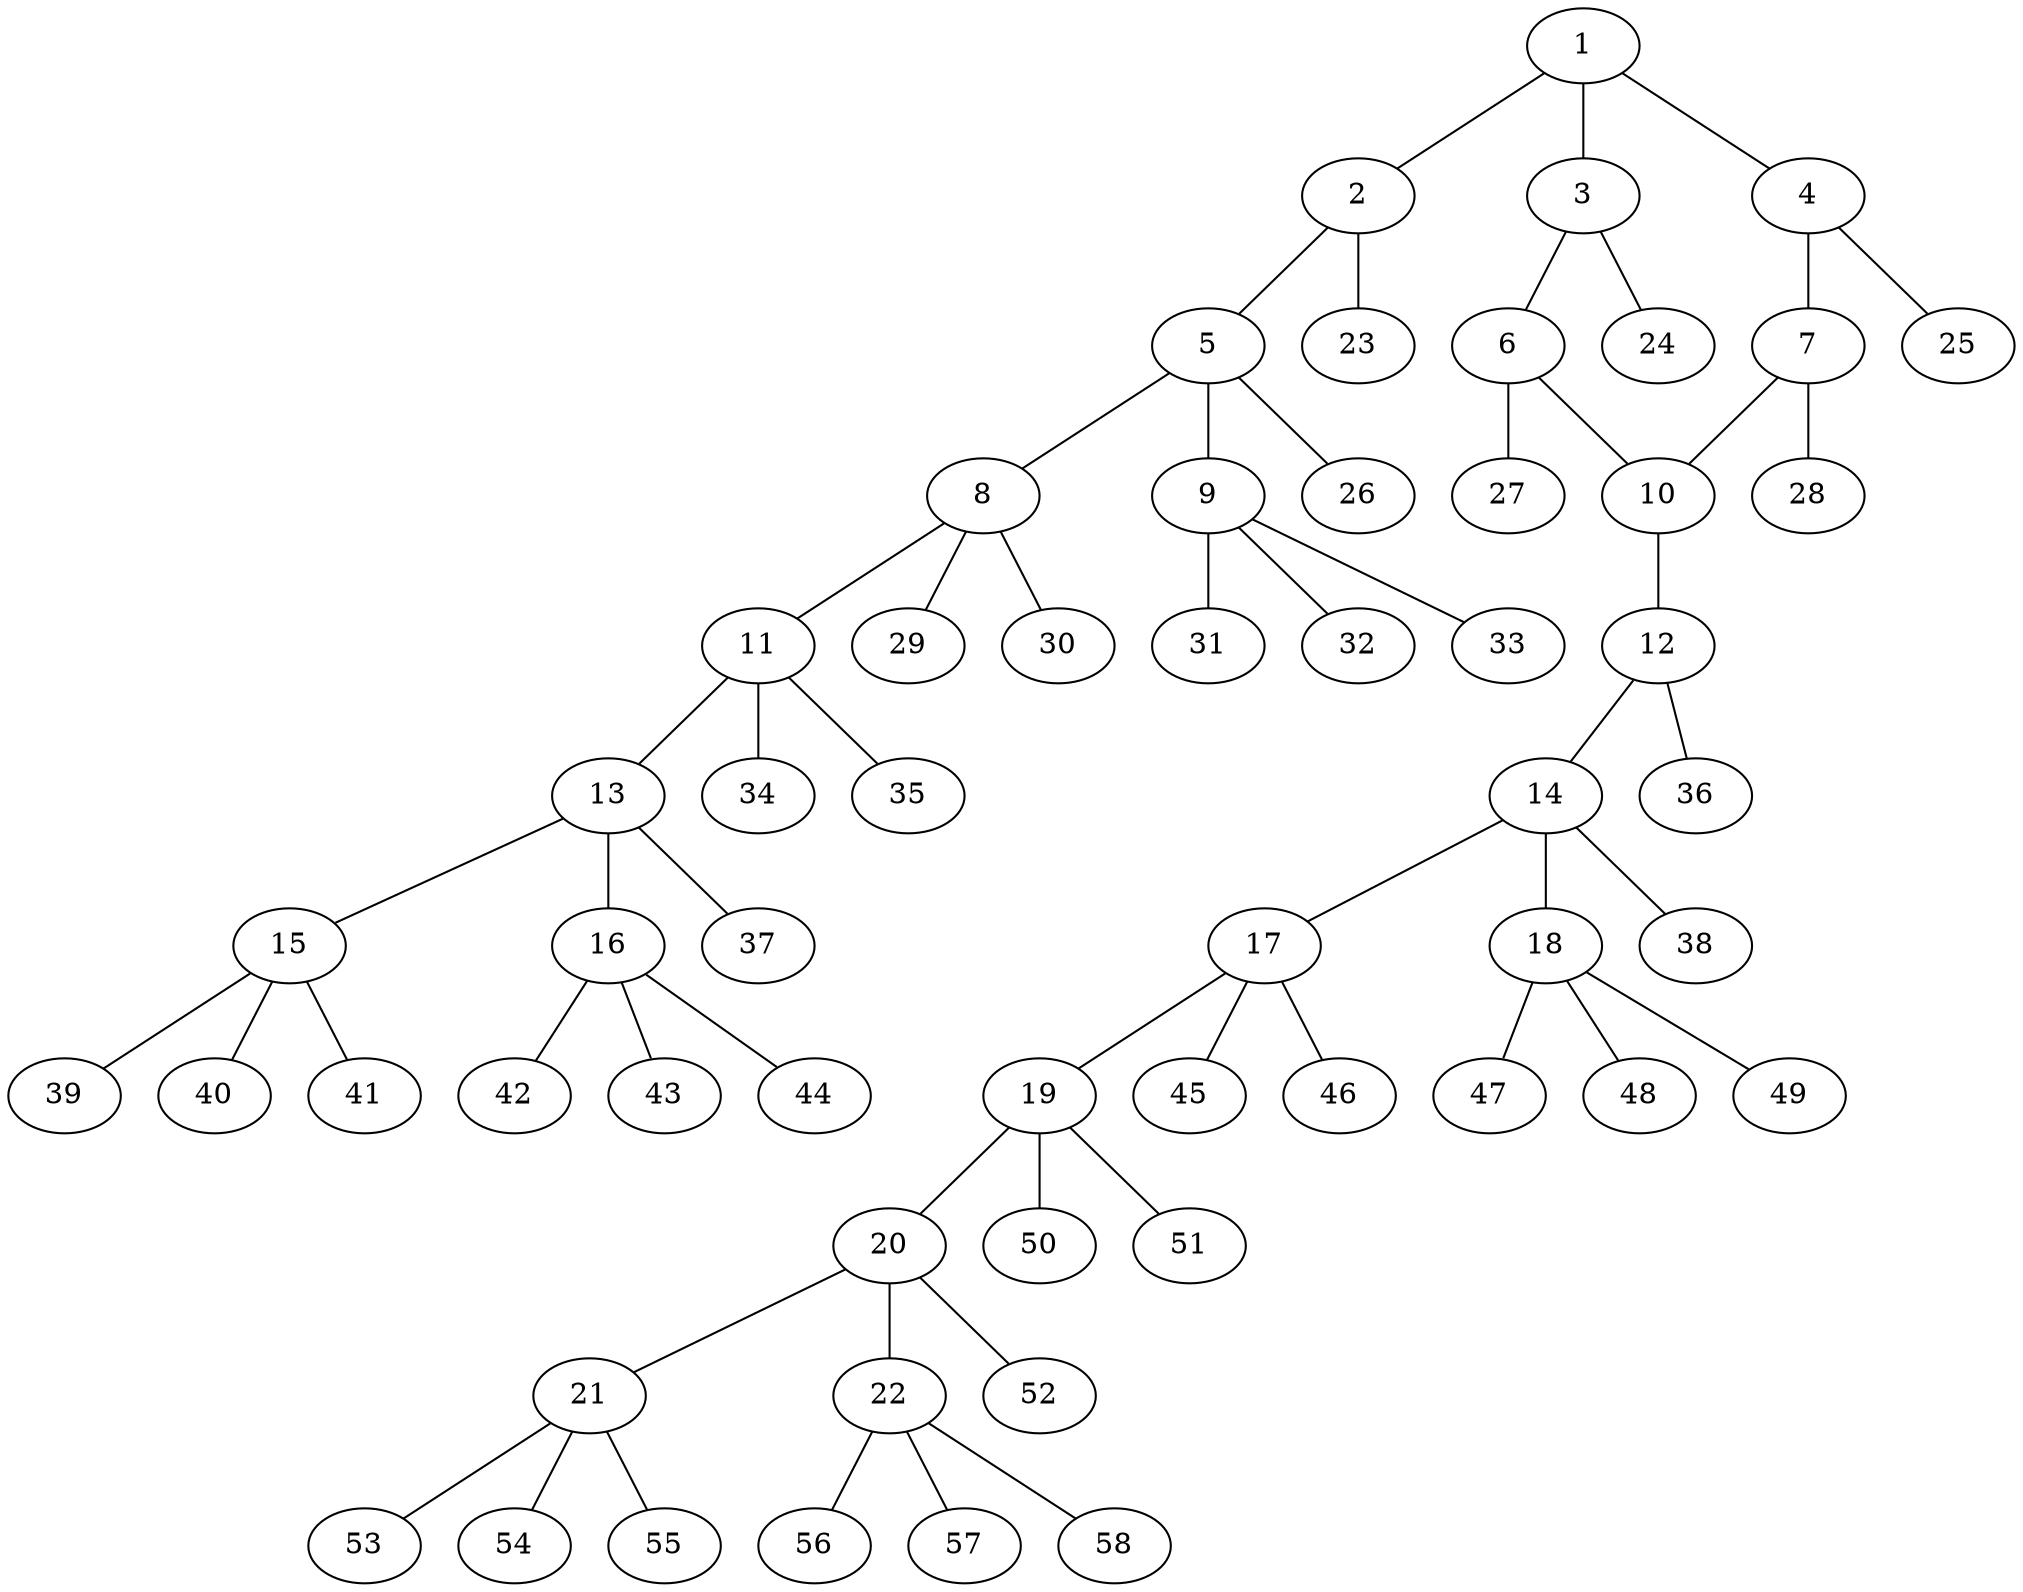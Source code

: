 graph molecule_3529 {
	1	 [chem=C];
	2	 [chem=N];
	1 -- 2	 [valence=1];
	3	 [chem=C];
	1 -- 3	 [valence=2];
	4	 [chem=C];
	1 -- 4	 [valence=1];
	5	 [chem=C];
	2 -- 5	 [valence=1];
	23	 [chem=H];
	2 -- 23	 [valence=1];
	6	 [chem=C];
	3 -- 6	 [valence=1];
	24	 [chem=H];
	3 -- 24	 [valence=1];
	7	 [chem=C];
	4 -- 7	 [valence=2];
	25	 [chem=H];
	4 -- 25	 [valence=1];
	8	 [chem=C];
	5 -- 8	 [valence=1];
	9	 [chem=C];
	5 -- 9	 [valence=1];
	26	 [chem=H];
	5 -- 26	 [valence=1];
	10	 [chem=C];
	6 -- 10	 [valence=2];
	27	 [chem=H];
	6 -- 27	 [valence=1];
	7 -- 10	 [valence=1];
	28	 [chem=H];
	7 -- 28	 [valence=1];
	11	 [chem=C];
	8 -- 11	 [valence=1];
	29	 [chem=H];
	8 -- 29	 [valence=1];
	30	 [chem=H];
	8 -- 30	 [valence=1];
	31	 [chem=H];
	9 -- 31	 [valence=1];
	32	 [chem=H];
	9 -- 32	 [valence=1];
	33	 [chem=H];
	9 -- 33	 [valence=1];
	12	 [chem=N];
	10 -- 12	 [valence=1];
	13	 [chem=C];
	11 -- 13	 [valence=1];
	34	 [chem=H];
	11 -- 34	 [valence=1];
	35	 [chem=H];
	11 -- 35	 [valence=1];
	14	 [chem=C];
	12 -- 14	 [valence=1];
	36	 [chem=H];
	12 -- 36	 [valence=1];
	15	 [chem=C];
	13 -- 15	 [valence=1];
	16	 [chem=C];
	13 -- 16	 [valence=1];
	37	 [chem=H];
	13 -- 37	 [valence=1];
	17	 [chem=C];
	14 -- 17	 [valence=1];
	18	 [chem=C];
	14 -- 18	 [valence=1];
	38	 [chem=H];
	14 -- 38	 [valence=1];
	39	 [chem=H];
	15 -- 39	 [valence=1];
	40	 [chem=H];
	15 -- 40	 [valence=1];
	41	 [chem=H];
	15 -- 41	 [valence=1];
	42	 [chem=H];
	16 -- 42	 [valence=1];
	43	 [chem=H];
	16 -- 43	 [valence=1];
	44	 [chem=H];
	16 -- 44	 [valence=1];
	19	 [chem=C];
	17 -- 19	 [valence=1];
	45	 [chem=H];
	17 -- 45	 [valence=1];
	46	 [chem=H];
	17 -- 46	 [valence=1];
	47	 [chem=H];
	18 -- 47	 [valence=1];
	48	 [chem=H];
	18 -- 48	 [valence=1];
	49	 [chem=H];
	18 -- 49	 [valence=1];
	20	 [chem=C];
	19 -- 20	 [valence=1];
	50	 [chem=H];
	19 -- 50	 [valence=1];
	51	 [chem=H];
	19 -- 51	 [valence=1];
	21	 [chem=C];
	20 -- 21	 [valence=1];
	22	 [chem=C];
	20 -- 22	 [valence=1];
	52	 [chem=H];
	20 -- 52	 [valence=1];
	53	 [chem=H];
	21 -- 53	 [valence=1];
	54	 [chem=H];
	21 -- 54	 [valence=1];
	55	 [chem=H];
	21 -- 55	 [valence=1];
	56	 [chem=H];
	22 -- 56	 [valence=1];
	57	 [chem=H];
	22 -- 57	 [valence=1];
	58	 [chem=H];
	22 -- 58	 [valence=1];
}
